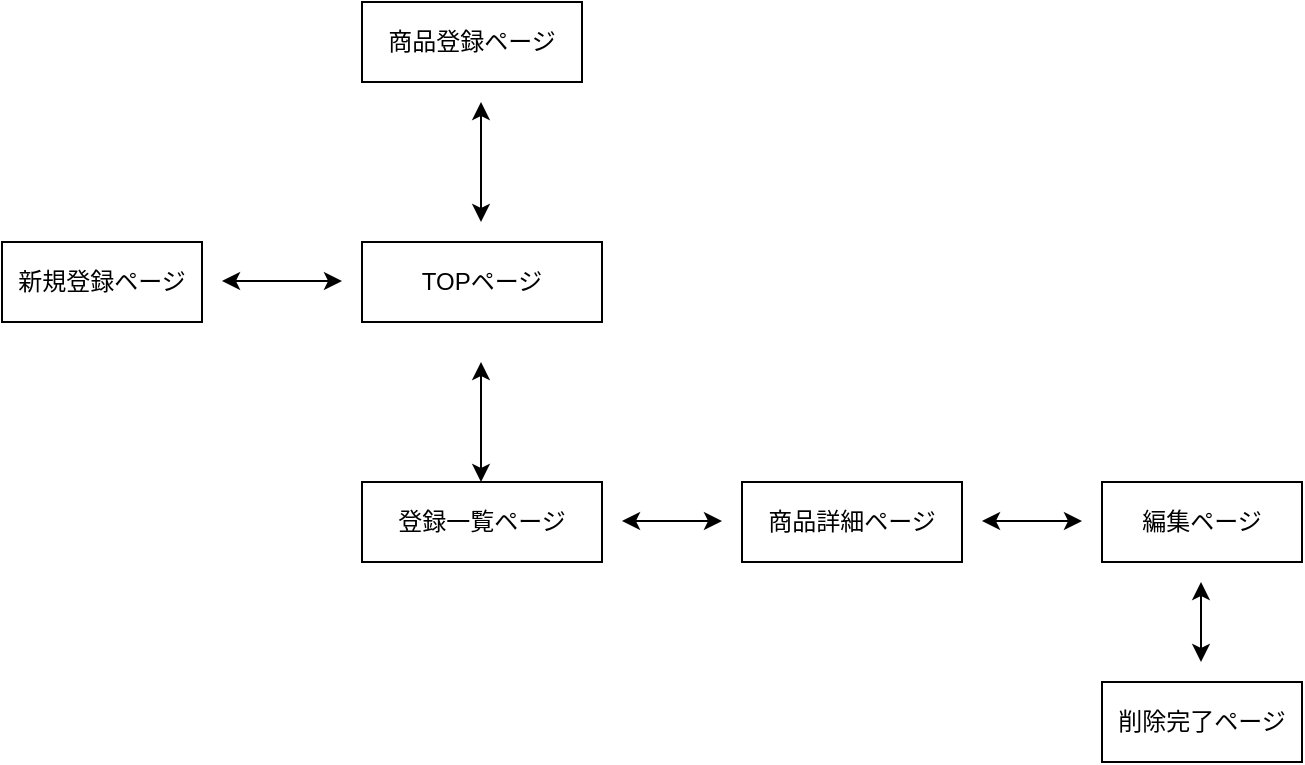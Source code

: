<mxfile>
    <diagram id="gTqMXN3QTBs3c9TH8LjP" name="ページ1">
        <mxGraphModel dx="836" dy="547" grid="1" gridSize="10" guides="1" tooltips="1" connect="1" arrows="1" fold="1" page="1" pageScale="1" pageWidth="827" pageHeight="1169" math="0" shadow="0">
            <root>
                <mxCell id="0"/>
                <mxCell id="1" parent="0"/>
                <mxCell id="2" value="TOPページ" style="rounded=0;whiteSpace=wrap;html=1;" vertex="1" parent="1">
                    <mxGeometry x="280" y="200" width="120" height="40" as="geometry"/>
                </mxCell>
                <mxCell id="3" value="" style="endArrow=classic;startArrow=classic;html=1;" edge="1" parent="1">
                    <mxGeometry width="50" height="50" relative="1" as="geometry">
                        <mxPoint x="210" y="219.5" as="sourcePoint"/>
                        <mxPoint x="270" y="219.5" as="targetPoint"/>
                        <Array as="points">
                            <mxPoint x="250" y="219.5"/>
                        </Array>
                    </mxGeometry>
                </mxCell>
                <mxCell id="4" value="商品登録ページ" style="rounded=0;whiteSpace=wrap;html=1;" vertex="1" parent="1">
                    <mxGeometry x="280" y="80" width="110" height="40" as="geometry"/>
                </mxCell>
                <mxCell id="5" value="新規登録ページ" style="rounded=0;whiteSpace=wrap;html=1;" vertex="1" parent="1">
                    <mxGeometry x="100" y="200" width="100" height="40" as="geometry"/>
                </mxCell>
                <mxCell id="6" value="商品詳細ページ" style="rounded=0;whiteSpace=wrap;html=1;" vertex="1" parent="1">
                    <mxGeometry x="470" y="320" width="110" height="40" as="geometry"/>
                </mxCell>
                <mxCell id="7" value="登録一覧ページ" style="rounded=0;whiteSpace=wrap;html=1;" vertex="1" parent="1">
                    <mxGeometry x="280" y="320" width="120" height="40" as="geometry"/>
                </mxCell>
                <mxCell id="8" value="編集ページ" style="rounded=0;whiteSpace=wrap;html=1;" vertex="1" parent="1">
                    <mxGeometry x="650" y="320" width="100" height="40" as="geometry"/>
                </mxCell>
                <mxCell id="9" value="削除完了ページ" style="rounded=0;whiteSpace=wrap;html=1;" vertex="1" parent="1">
                    <mxGeometry x="650" y="420" width="100" height="40" as="geometry"/>
                </mxCell>
                <mxCell id="10" value="" style="endArrow=classic;startArrow=classic;html=1;" edge="1" parent="1">
                    <mxGeometry width="50" height="50" relative="1" as="geometry">
                        <mxPoint x="339.5" y="320" as="sourcePoint"/>
                        <mxPoint x="339.5" y="260" as="targetPoint"/>
                    </mxGeometry>
                </mxCell>
                <mxCell id="11" value="" style="endArrow=classic;startArrow=classic;html=1;" edge="1" parent="1">
                    <mxGeometry width="50" height="50" relative="1" as="geometry">
                        <mxPoint x="339.5" y="190" as="sourcePoint"/>
                        <mxPoint x="339.5" y="130" as="targetPoint"/>
                    </mxGeometry>
                </mxCell>
                <mxCell id="12" value="" style="endArrow=classic;startArrow=classic;html=1;" edge="1" parent="1">
                    <mxGeometry width="50" height="50" relative="1" as="geometry">
                        <mxPoint x="410" y="339.5" as="sourcePoint"/>
                        <mxPoint x="460" y="339.5" as="targetPoint"/>
                    </mxGeometry>
                </mxCell>
                <mxCell id="14" value="" style="endArrow=classic;startArrow=classic;html=1;" edge="1" parent="1">
                    <mxGeometry width="50" height="50" relative="1" as="geometry">
                        <mxPoint x="590" y="339.5" as="sourcePoint"/>
                        <mxPoint x="640" y="339.5" as="targetPoint"/>
                    </mxGeometry>
                </mxCell>
                <mxCell id="15" value="" style="endArrow=classic;startArrow=classic;html=1;" edge="1" parent="1">
                    <mxGeometry width="50" height="50" relative="1" as="geometry">
                        <mxPoint x="699.5" y="370" as="sourcePoint"/>
                        <mxPoint x="699.5" y="410" as="targetPoint"/>
                    </mxGeometry>
                </mxCell>
            </root>
        </mxGraphModel>
    </diagram>
</mxfile>